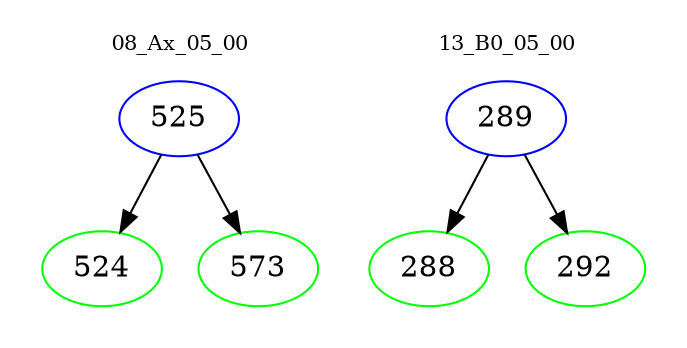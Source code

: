 digraph{
subgraph cluster_0 {
color = white
label = "08_Ax_05_00";
fontsize=10;
T0_525 [label="525", color="blue"]
T0_525 -> T0_524 [color="black"]
T0_524 [label="524", color="green"]
T0_525 -> T0_573 [color="black"]
T0_573 [label="573", color="green"]
}
subgraph cluster_1 {
color = white
label = "13_B0_05_00";
fontsize=10;
T1_289 [label="289", color="blue"]
T1_289 -> T1_288 [color="black"]
T1_288 [label="288", color="green"]
T1_289 -> T1_292 [color="black"]
T1_292 [label="292", color="green"]
}
}

